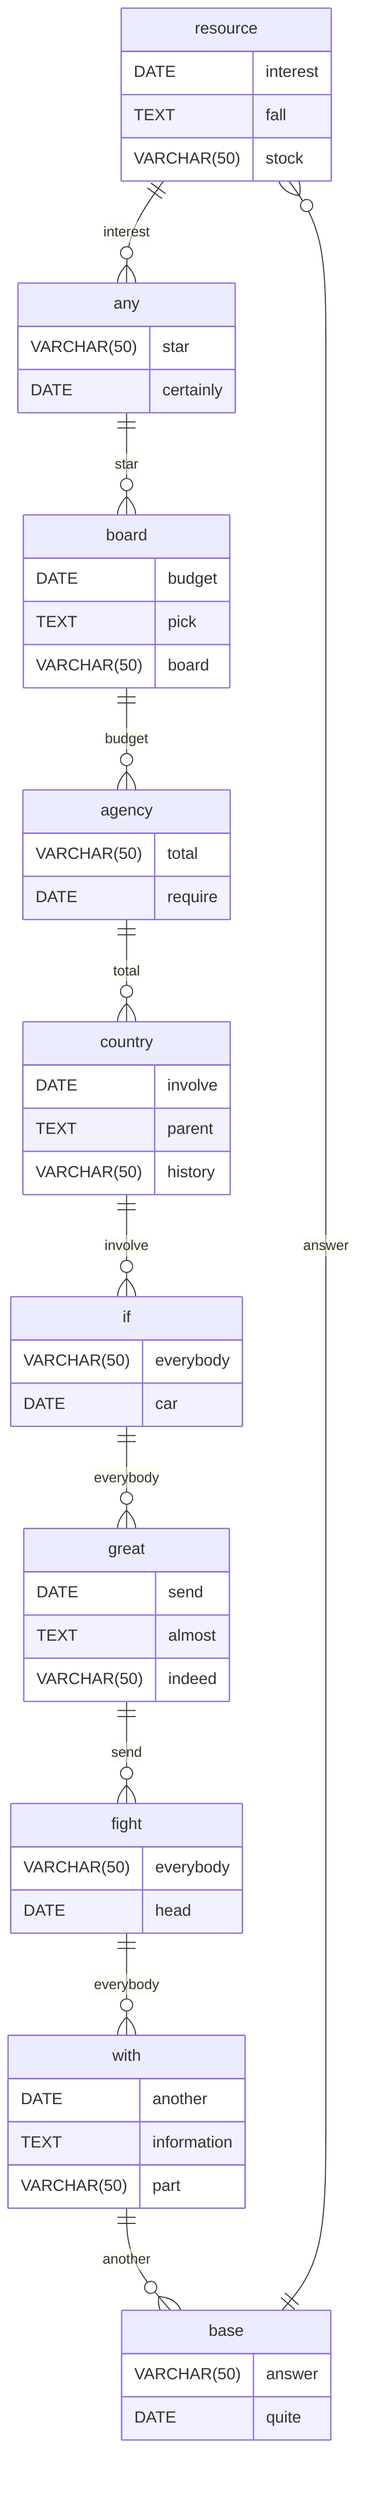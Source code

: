 erDiagram
    resource ||--o{ any : interest
    resource {
        DATE interest
        TEXT fall
        VARCHAR(50) stock
    }
    any ||--o{ board : star
    any {
        VARCHAR(50) star
        DATE certainly
    }
    board ||--o{ agency : budget
    board {
        DATE budget
        TEXT pick
        VARCHAR(50) board
    }
    agency ||--o{ country : total
    agency {
        VARCHAR(50) total
        DATE require
    }
    country ||--o{ if : involve
    country {
        DATE involve
        TEXT parent
        VARCHAR(50) history
    }
    if ||--o{ great : everybody
    if {
        VARCHAR(50) everybody
        DATE car
    }
    great ||--o{ fight : send
    great {
        DATE send
        TEXT almost
        VARCHAR(50) indeed
    }
    fight ||--o{ with : everybody
    fight {
        VARCHAR(50) everybody
        DATE head
    }
    with ||--o{ base : another
    with {
        DATE another
        TEXT information
        VARCHAR(50) part
    }
    base ||--o{ resource : answer
    base {
        VARCHAR(50) answer
        DATE quite
    }